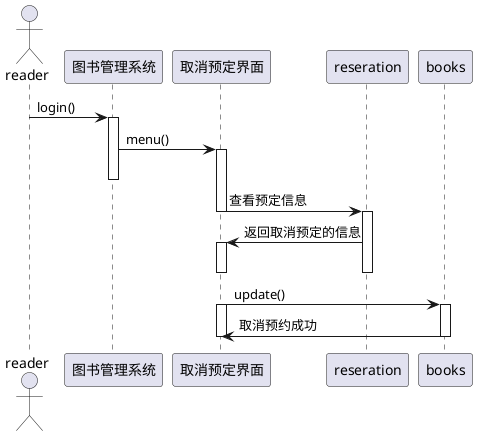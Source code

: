 @startuml

actor reader

reader->图书管理系统:login()
activate 图书管理系统

图书管理系统->取消预定界面:menu()
activate 取消预定界面
deactivate 图书管理系统

取消预定界面->reseration:查看预定信息
deactivate 取消预定界面
activate reseration

reseration->取消预定界面:返回取消预定的信息
activate 取消预定界面
deactivate reseration
deactivate 取消预定界面

取消预定界面->books:update()
activate 取消预定界面
activate books
books->取消预定界面:取消预约成功
deactivate 取消预定界面
deactivate books


@enduml